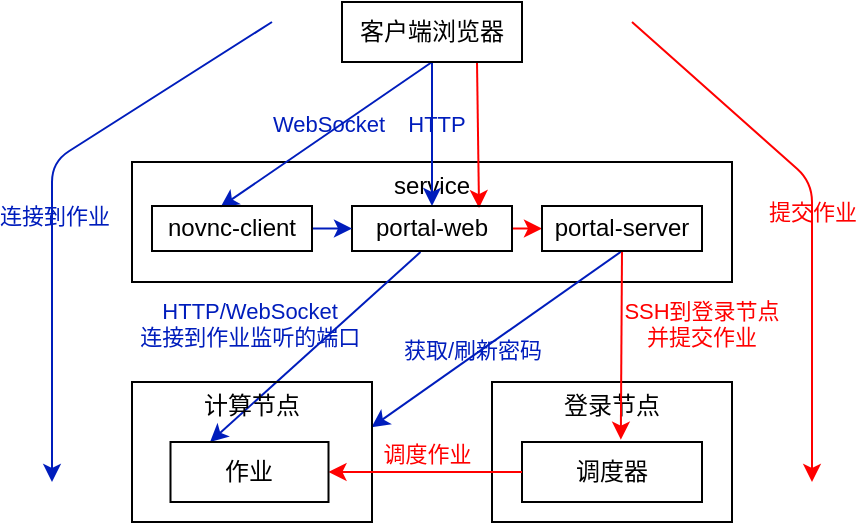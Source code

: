 <mxfile scale="2" border="0">
    <diagram id="Pjbi3EagdmSRB1L1AeHt" name="Page-1">
        <mxGraphModel dx="494" dy="365" grid="1" gridSize="10" guides="1" tooltips="1" connect="1" arrows="1" fold="1" page="1" pageScale="1" pageWidth="827" pageHeight="1169" math="0" shadow="0">
            <root>
                <mxCell id="0"/>
                <mxCell id="1" parent="0"/>
                <mxCell id="24" value="service" style="rounded=0;whiteSpace=wrap;fillColor=none;verticalAlign=top;spacing=0;labelBackgroundColor=none;" parent="1" vertex="1">
                    <mxGeometry x="370" y="540" width="300" height="60" as="geometry"/>
                </mxCell>
                <mxCell id="2" value="登录节点" style="rounded=0;whiteSpace=wrap;fillColor=none;verticalAlign=top;spacing=0;labelBackgroundColor=none;" parent="1" vertex="1">
                    <mxGeometry x="550" y="650" width="120" height="70" as="geometry"/>
                </mxCell>
                <mxCell id="97" value="" style="edgeStyle=none;exitX=0.5;exitY=1;exitDx=0;exitDy=0;spacing=0;labelBackgroundColor=none;fillColor=#0050ef;strokeColor=#001DBC;shadow=0;" parent="1" source="3" target="15" edge="1">
                    <mxGeometry relative="1" as="geometry"/>
                </mxCell>
                <mxCell id="110" value="HTTP" style="edgeLabel;html=1;align=center;verticalAlign=middle;resizable=0;points=[];fontColor=#001DBC;labelBackgroundColor=none;" parent="97" vertex="1" connectable="0">
                    <mxGeometry x="-0.158" y="2" relative="1" as="geometry">
                        <mxPoint as="offset"/>
                    </mxGeometry>
                </mxCell>
                <mxCell id="108" style="edgeStyle=none;html=1;exitX=0.5;exitY=1;exitDx=0;exitDy=0;entryX=0.428;entryY=0.025;entryDx=0;entryDy=0;entryPerimeter=0;strokeColor=#001DBC;" parent="1" source="3" target="107" edge="1">
                    <mxGeometry relative="1" as="geometry"/>
                </mxCell>
                <mxCell id="109" value="WebSocket" style="edgeLabel;html=1;align=center;verticalAlign=middle;resizable=0;points=[];fontColor=#001DBC;labelBackgroundColor=none;" parent="108" vertex="1" connectable="0">
                    <mxGeometry x="-0.254" y="-1" relative="1" as="geometry">
                        <mxPoint x="-12" y="4" as="offset"/>
                    </mxGeometry>
                </mxCell>
                <mxCell id="121" style="edgeStyle=none;html=1;exitX=0.75;exitY=1;exitDx=0;exitDy=0;entryX=0.794;entryY=0.047;entryDx=0;entryDy=0;entryPerimeter=0;shadow=0;labelBackgroundColor=none;strokeColor=#FF0000;fontColor=#001DBC;" edge="1" parent="1" source="3" target="15">
                    <mxGeometry relative="1" as="geometry"/>
                </mxCell>
                <mxCell id="3" value="客户端浏览器" style="whiteSpace=wrap;fillColor=none;spacing=0;labelBackgroundColor=none;" parent="1" vertex="1">
                    <mxGeometry x="475" y="460" width="90" height="30" as="geometry"/>
                </mxCell>
                <mxCell id="73" value="" style="edgeStyle=none;exitX=0.428;exitY=1.024;exitDx=0;exitDy=0;startArrow=none;spacing=0;labelBackgroundColor=none;entryX=0.25;entryY=0;entryDx=0;entryDy=0;fillColor=#0050ef;strokeColor=#001DBC;exitPerimeter=0;" parent="1" source="15" target="77" edge="1">
                    <mxGeometry relative="1" as="geometry">
                        <mxPoint x="417.51" y="582.037" as="sourcePoint"/>
                    </mxGeometry>
                </mxCell>
                <mxCell id="83" value="HTTP/WebSocket&#10;连接到作业监听的端口" style="edgeLabel;align=center;verticalAlign=middle;resizable=0;points=[];spacing=0;labelBackgroundColor=none;fontColor=#001dbc;" parent="73" vertex="1" connectable="0">
                    <mxGeometry x="0.254" y="-2" relative="1" as="geometry">
                        <mxPoint x="-18" y="-23" as="offset"/>
                    </mxGeometry>
                </mxCell>
                <mxCell id="111" style="edgeStyle=none;html=1;exitX=0.5;exitY=1;exitDx=0;exitDy=0;entryX=0.998;entryY=0.323;entryDx=0;entryDy=0;entryPerimeter=0;fillColor=#0050ef;strokeColor=#001DBC;" parent="1" source="117" target="58" edge="1">
                    <mxGeometry relative="1" as="geometry"/>
                </mxCell>
                <mxCell id="113" value="获取/刷新密码" style="edgeLabel;html=1;align=center;verticalAlign=middle;resizable=0;points=[];fontColor=#001DBC;labelBackgroundColor=none;" parent="111" vertex="1" connectable="0">
                    <mxGeometry x="0.184" y="-3" relative="1" as="geometry">
                        <mxPoint as="offset"/>
                    </mxGeometry>
                </mxCell>
                <mxCell id="119" style="edgeStyle=none;html=1;exitX=1;exitY=0.5;exitDx=0;exitDy=0;entryX=0;entryY=0.5;entryDx=0;entryDy=0;fontColor=#c43131;strokeColor=#FF0000;" edge="1" parent="1" source="15" target="117">
                    <mxGeometry relative="1" as="geometry"/>
                </mxCell>
                <mxCell id="15" value="portal-web" style="rounded=0;whiteSpace=wrap;fillColor=none;spacing=0;labelBackgroundColor=none;" parent="1" vertex="1">
                    <mxGeometry x="480" y="562" width="80" height="22.5" as="geometry"/>
                </mxCell>
                <mxCell id="72" value="" style="edgeStyle=none;exitX=0.5;exitY=1;exitDx=0;exitDy=0;spacing=0;labelBackgroundColor=none;entryX=0.549;entryY=-0.039;entryDx=0;entryDy=0;entryPerimeter=0;fontColor=#FF0000;strokeColor=#FF0000;" parent="1" source="117" edge="1" target="74">
                    <mxGeometry relative="1" as="geometry">
                        <mxPoint x="642" y="590.909" as="sourcePoint"/>
                        <mxPoint x="600" y="680" as="targetPoint"/>
                    </mxGeometry>
                </mxCell>
                <mxCell id="75" value="SSH到登录节点&#10;并提交作业" style="edgeLabel;align=center;verticalAlign=middle;resizable=0;points=[];spacing=0;labelBackgroundColor=none;fontColor=#FF0000;" parent="72" vertex="1" connectable="0">
                    <mxGeometry x="-0.155" y="-2" relative="1" as="geometry">
                        <mxPoint x="42" y="-4" as="offset"/>
                    </mxGeometry>
                </mxCell>
                <mxCell id="74" value="调度器" style="rounded=0;whiteSpace=wrap;spacing=0;labelBackgroundColor=none;fillColor=none;" parent="1" vertex="1">
                    <mxGeometry x="565" y="680" width="90" height="30" as="geometry"/>
                </mxCell>
                <mxCell id="58" value="计算节点" style="rounded=0;whiteSpace=wrap;fillColor=none;verticalAlign=top;spacing=0;labelBackgroundColor=none;" parent="1" vertex="1">
                    <mxGeometry x="370" y="650" width="120" height="70" as="geometry"/>
                </mxCell>
                <mxCell id="76" value="" style="edgeStyle=none;exitX=0;exitY=0.5;exitDx=0;exitDy=0;entryX=1;entryY=0.5;entryDx=0;entryDy=0;spacing=0;labelBackgroundColor=none;fontColor=#ff0000;strokeColor=#FF0000;" parent="1" source="74" target="77" edge="1">
                    <mxGeometry relative="1" as="geometry">
                        <mxPoint x="568.75" y="330" as="targetPoint"/>
                    </mxGeometry>
                </mxCell>
                <mxCell id="79" value="调度作业" style="edgeLabel;align=center;verticalAlign=middle;resizable=0;points=[];spacing=0;labelBackgroundColor=none;fontColor=#ff0000;" parent="76" vertex="1" connectable="0">
                    <mxGeometry x="-0.098" y="1" relative="1" as="geometry">
                        <mxPoint x="-4" y="-11" as="offset"/>
                    </mxGeometry>
                </mxCell>
                <mxCell id="77" value="作业" style="rounded=0;whiteSpace=wrap;spacing=0;labelBackgroundColor=none;fillColor=none;" parent="1" vertex="1">
                    <mxGeometry x="389.25" y="680" width="79" height="30" as="geometry"/>
                </mxCell>
                <mxCell id="102" value="" style="endArrow=classic;html=1;fillColor=#a20025;strokeColor=#001DBC;" parent="1" edge="1">
                    <mxGeometry width="50" height="50" relative="1" as="geometry">
                        <mxPoint x="440" y="470" as="sourcePoint"/>
                        <mxPoint x="330" y="700" as="targetPoint"/>
                        <Array as="points">
                            <mxPoint x="330" y="540"/>
                        </Array>
                    </mxGeometry>
                </mxCell>
                <mxCell id="103" value="连接到作业" style="edgeLabel;html=1;align=center;verticalAlign=middle;resizable=0;points=[];fontColor=#001DBC;labelBackgroundColor=none;" parent="102" vertex="1" connectable="0">
                    <mxGeometry x="0.085" y="1" relative="1" as="geometry">
                        <mxPoint as="offset"/>
                    </mxGeometry>
                </mxCell>
                <mxCell id="104" value="" style="endArrow=classic;html=1;strokeColor=#FF0000;" parent="1" edge="1">
                    <mxGeometry width="50" height="50" relative="1" as="geometry">
                        <mxPoint x="620" y="470" as="sourcePoint"/>
                        <mxPoint x="710" y="700" as="targetPoint"/>
                        <Array as="points">
                            <mxPoint x="710" y="550"/>
                        </Array>
                    </mxGeometry>
                </mxCell>
                <mxCell id="105" value="提交作业" style="edgeLabel;html=1;align=center;verticalAlign=middle;resizable=0;points=[];labelBackgroundColor=none;fontColor=#FF0000;" parent="104" vertex="1" connectable="0">
                    <mxGeometry x="0.0" relative="1" as="geometry">
                        <mxPoint as="offset"/>
                    </mxGeometry>
                </mxCell>
                <mxCell id="115" style="edgeStyle=none;html=1;fillColor=#0050ef;strokeColor=#001DBC;entryX=0;entryY=0.5;entryDx=0;entryDy=0;" edge="1" parent="1" source="107" target="15">
                    <mxGeometry relative="1" as="geometry">
                        <mxPoint x="540" y="570" as="targetPoint"/>
                    </mxGeometry>
                </mxCell>
                <mxCell id="107" value="novnc-client" style="rounded=0;whiteSpace=wrap;fillColor=none;spacing=0;labelBackgroundColor=none;" parent="1" vertex="1">
                    <mxGeometry x="380" y="562" width="80" height="22.5" as="geometry"/>
                </mxCell>
                <mxCell id="117" value="portal-server" style="rounded=0;whiteSpace=wrap;fillColor=none;spacing=0;labelBackgroundColor=none;" vertex="1" parent="1">
                    <mxGeometry x="575" y="562" width="80" height="22.5" as="geometry"/>
                </mxCell>
            </root>
        </mxGraphModel>
    </diagram>
</mxfile>
